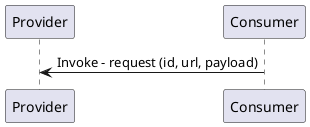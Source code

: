 @startuml

participant "Provider"
participant "Consumer"

"Consumer" -> "Provider" : Invoke - request (id, url, payload)

@enduml
